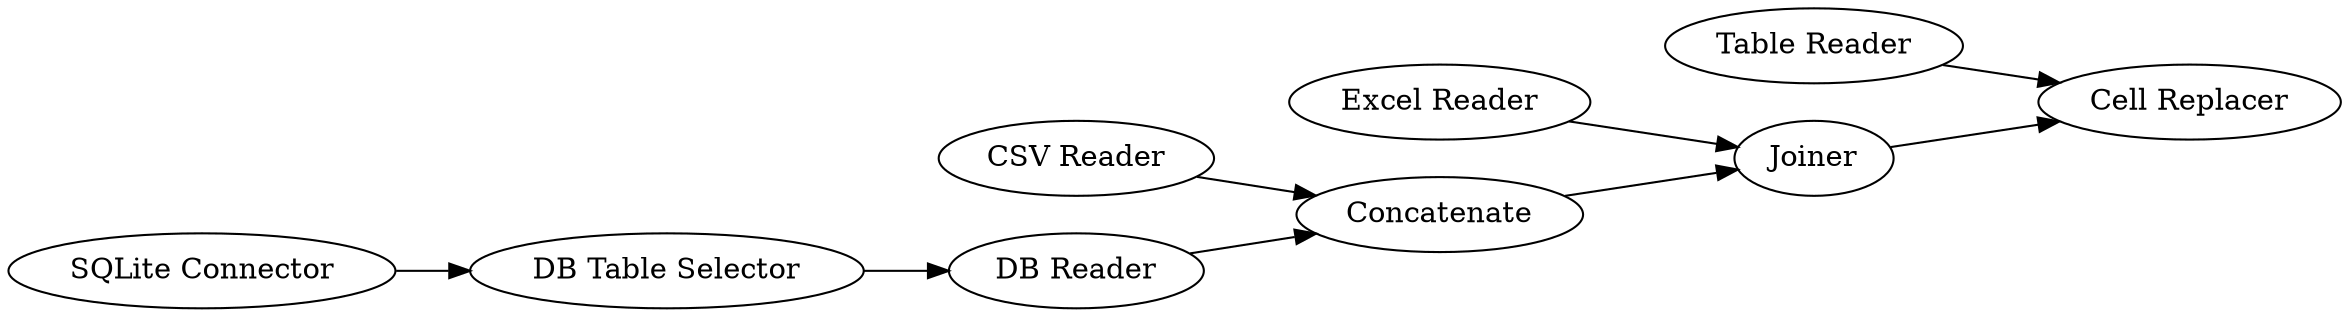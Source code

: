 digraph {
	7 -> 8
	8 -> 9
	4 -> 8
	1 -> 7
	2 -> 3
	6 -> 7
	5 -> 9
	3 -> 6
	5 [label="Table Reader"]
	1 [label="CSV Reader"]
	7 [label=Concatenate]
	9 [label="Cell Replacer"]
	4 [label="Excel Reader"]
	6 [label="DB Reader"]
	8 [label=Joiner]
	3 [label="DB Table Selector"]
	2 [label="SQLite Connector"]
	rankdir=LR
}
